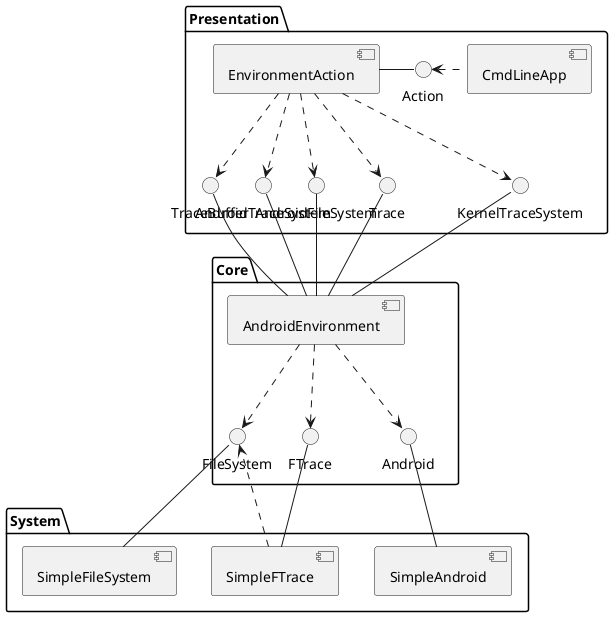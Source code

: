 @startuml

skinparam monochrome true

package "Presentation" {
  [EnvironmentAction] - Action
  [EnvironmentAction] ..> Trace
  [EnvironmentAction] ..> KernelTraceSystem
  [EnvironmentAction] ..> AndroidTraceSystem
  [EnvironmentAction] ..> TraceBuffer
  [EnvironmentAction] ..> AndroidFileSystem
  Action <. [CmdLineApp]
}

package "Core" {
  TraceBuffer - [AndroidEnvironment]
  Trace -- [AndroidEnvironment]
  KernelTraceSystem -- [AndroidEnvironment]
  AndroidTraceSystem - [AndroidEnvironment]
  AndroidFileSystem - [AndroidEnvironment]
  [AndroidEnvironment] ..> Android
  [AndroidEnvironment] ..> FTrace
  [AndroidEnvironment] ..> FileSystem
}

package "System" {
  FTrace -- [SimpleFTrace]
  [SimpleFTrace] .> FileSystem
  Android -- [SimpleAndroid]
  FileSystem - [SimpleFileSystem]
}

@enduml